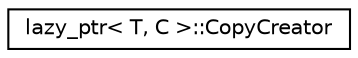 digraph "Graphical Class Hierarchy"
{
 // LATEX_PDF_SIZE
  edge [fontname="Helvetica",fontsize="10",labelfontname="Helvetica",labelfontsize="10"];
  node [fontname="Helvetica",fontsize="10",shape=record];
  rankdir="LR";
  Node0 [label="lazy_ptr\< T, C \>::CopyCreator",height=0.2,width=0.4,color="black", fillcolor="white", style="filled",URL="$structlazy__ptr_1_1_copy_creator.html",tooltip=" "];
}
